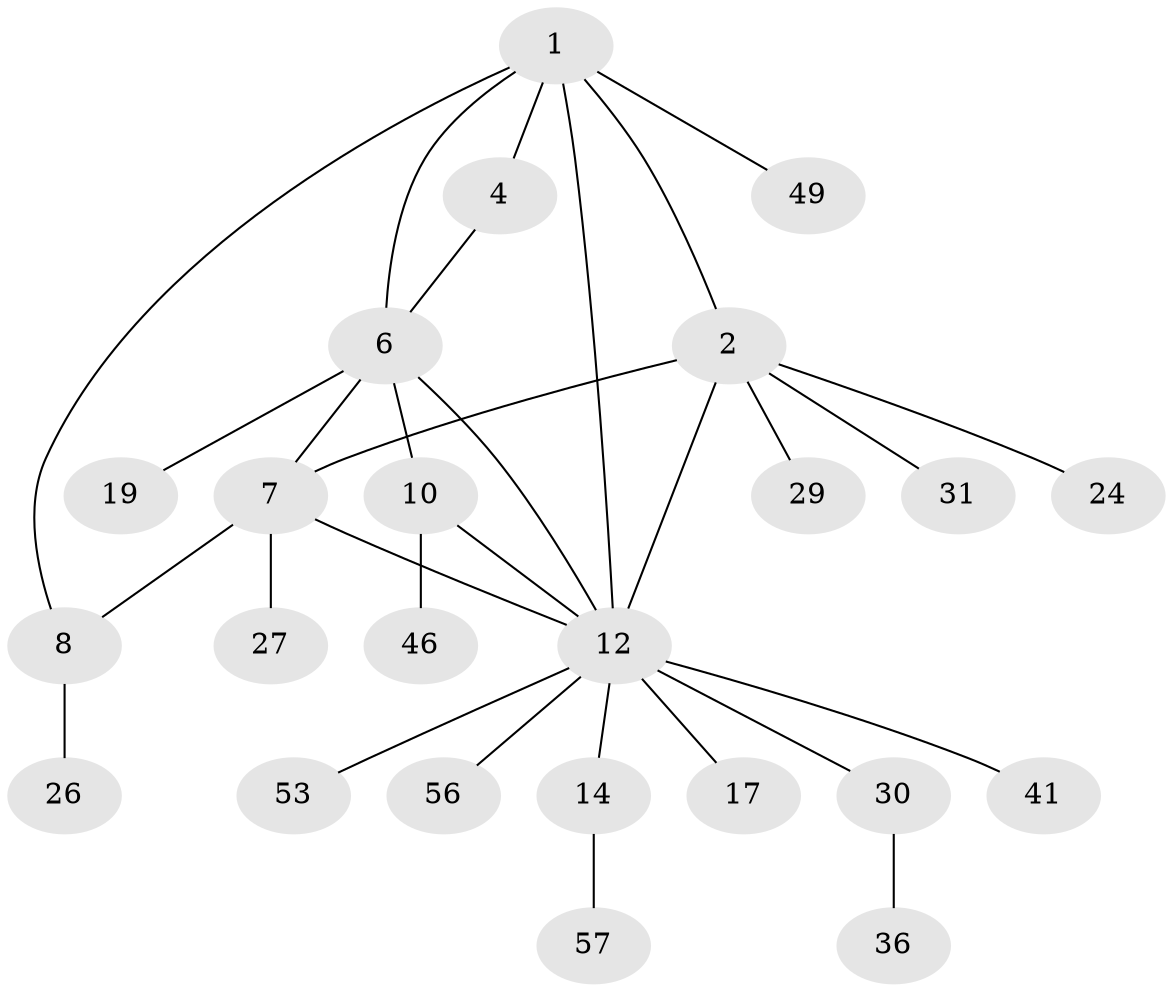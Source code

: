 // original degree distribution, {7: 0.01639344262295082, 4: 0.06557377049180328, 9: 0.04918032786885246, 5: 0.04918032786885246, 6: 0.04918032786885246, 3: 0.03278688524590164, 10: 0.01639344262295082, 1: 0.6065573770491803, 2: 0.11475409836065574}
// Generated by graph-tools (version 1.1) at 2025/19/03/04/25 18:19:54]
// undirected, 24 vertices, 30 edges
graph export_dot {
graph [start="1"]
  node [color=gray90,style=filled];
  1 [super="+5"];
  2 [super="+35+3"];
  4 [super="+44+52"];
  6 [super="+18+11+23"];
  7 [super="+9+50+40"];
  8 [super="+25"];
  10 [super="+28"];
  12 [super="+42+13"];
  14;
  17;
  19;
  24;
  26;
  27;
  29;
  30 [super="+47+51"];
  31;
  36;
  41;
  46;
  49;
  53;
  56;
  57;
  1 -- 2 [weight=2];
  1 -- 8 [weight=2];
  1 -- 12 [weight=2];
  1 -- 49;
  1 -- 6 [weight=2];
  1 -- 4;
  2 -- 12 [weight=2];
  2 -- 7;
  2 -- 24;
  2 -- 29;
  2 -- 31;
  4 -- 6;
  6 -- 19;
  6 -- 7;
  6 -- 10;
  6 -- 12;
  7 -- 8 [weight=2];
  7 -- 27;
  7 -- 12;
  8 -- 26;
  10 -- 12;
  10 -- 46;
  12 -- 30 [weight=2];
  12 -- 41;
  12 -- 14 [weight=2];
  12 -- 17;
  12 -- 53;
  12 -- 56;
  14 -- 57;
  30 -- 36;
}
